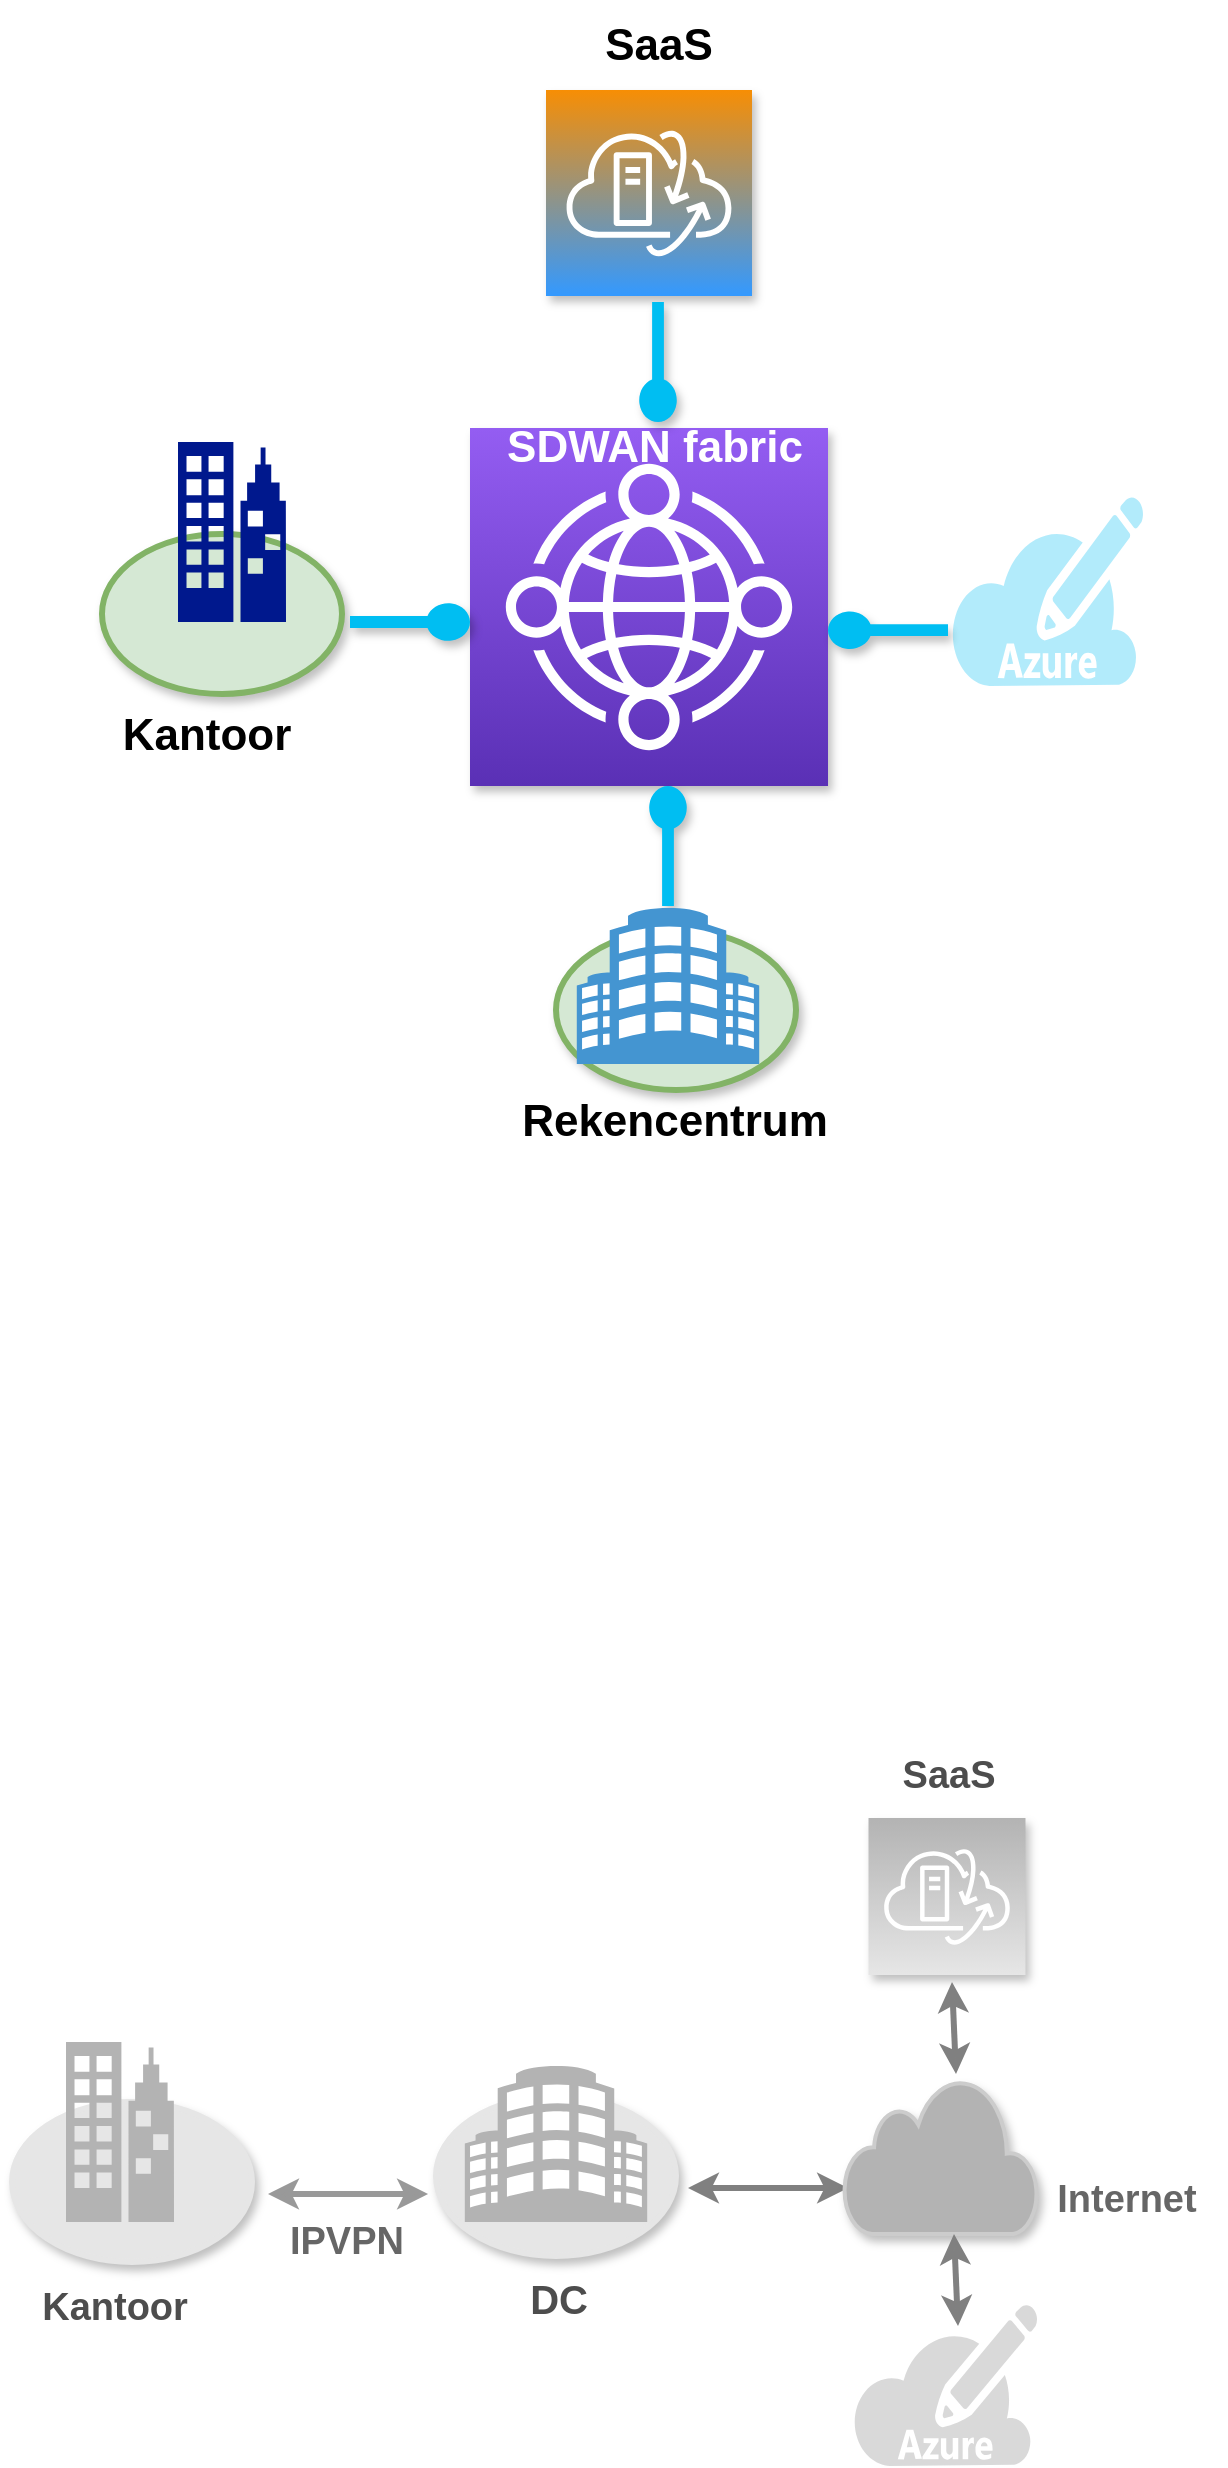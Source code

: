 <mxfile version="20.4.0" type="github">
  <diagram id="Vf8ScLjDU8h2pD3rkk8C" name="Page-1">
    <mxGraphModel dx="1550" dy="816" grid="0" gridSize="10" guides="1" tooltips="1" connect="1" arrows="1" fold="1" page="1" pageScale="1" pageWidth="1100" pageHeight="850" math="0" shadow="0">
      <root>
        <mxCell id="0" />
        <mxCell id="1" parent="0" />
        <mxCell id="AEICJIpf-HnAvJKy8O_x-12" value="" style="sketch=0;points=[[0,0,0],[0.25,0,0],[0.5,0,0],[0.75,0,0],[1,0,0],[0,1,0],[0.25,1,0],[0.5,1,0],[0.75,1,0],[1,1,0],[0,0.25,0],[0,0.5,0],[0,0.75,0],[1,0.25,0],[1,0.5,0],[1,0.75,0]];outlineConnect=0;fontColor=#232F3E;gradientColor=#945DF2;gradientDirection=north;fillColor=#5A30B5;strokeColor=#ffffff;dashed=0;verticalLabelPosition=bottom;verticalAlign=top;align=center;html=1;fontSize=12;fontStyle=0;aspect=fixed;shape=mxgraph.aws4.resourceIcon;resIcon=mxgraph.aws4.cloud_wan;shadow=1;strokeWidth=3;" parent="1" vertex="1">
          <mxGeometry x="470" y="372" width="179" height="179" as="geometry" />
        </mxCell>
        <mxCell id="AEICJIpf-HnAvJKy8O_x-10" value="" style="ellipse;whiteSpace=wrap;html=1;shadow=1;sketch=0;perimeterSpacing=4;strokeWidth=3;fillColor=#d5e8d4;strokeColor=#82b366;" parent="1" vertex="1">
          <mxGeometry x="286" y="425" width="120" height="80" as="geometry" />
        </mxCell>
        <mxCell id="AEICJIpf-HnAvJKy8O_x-13" value="" style="sketch=0;points=[[0,0,0],[0.25,0,0],[0.5,0,0],[0.75,0,0],[1,0,0],[0,1,0],[0.25,1,0],[0.5,1,0],[0.75,1,0],[1,1,0],[0,0.25,0],[0,0.5,0],[0,0.75,0],[1,0.25,0],[1,0.5,0],[1,0.75,0]];outlineConnect=0;fontColor=#232F3E;gradientColor=#F78E04;gradientDirection=north;fillColor=#3399FF;strokeColor=#ffffff;dashed=0;verticalLabelPosition=bottom;verticalAlign=top;align=center;html=1;fontSize=12;fontStyle=0;aspect=fixed;shape=mxgraph.aws4.resourceIcon;resIcon=mxgraph.aws4.vmware_cloud_on_aws;shadow=1;strokeWidth=3;" parent="1" vertex="1">
          <mxGeometry x="508" y="203" width="103" height="103" as="geometry" />
        </mxCell>
        <mxCell id="AEICJIpf-HnAvJKy8O_x-15" value="" style="verticalLabelPosition=bottom;html=1;verticalAlign=top;align=center;strokeColor=none;fillColor=#00BEF2;shape=mxgraph.azure.service_endpoint;shadow=1;sketch=0;strokeWidth=3;rotation=-90;" parent="1" vertex="1">
          <mxGeometry x="534" y="329" width="60" height="20" as="geometry" />
        </mxCell>
        <mxCell id="AEICJIpf-HnAvJKy8O_x-17" value="" style="verticalLabelPosition=bottom;html=1;verticalAlign=top;align=center;strokeColor=none;fillColor=#00BEF2;shape=mxgraph.azure.service_endpoint;shadow=1;sketch=0;strokeWidth=3;rotation=0;" parent="1" vertex="1">
          <mxGeometry x="649" y="463.11" width="60" height="20" as="geometry" />
        </mxCell>
        <mxCell id="AEICJIpf-HnAvJKy8O_x-18" value="" style="verticalLabelPosition=bottom;html=1;verticalAlign=top;align=center;strokeColor=none;fillColor=#00BEF2;shape=mxgraph.azure.service_endpoint;shadow=1;sketch=0;strokeWidth=3;rotation=-180;" parent="1" vertex="1">
          <mxGeometry x="410" y="459" width="60" height="20" as="geometry" />
        </mxCell>
        <mxCell id="AEICJIpf-HnAvJKy8O_x-19" value="" style="verticalLabelPosition=bottom;html=1;verticalAlign=top;align=center;strokeColor=none;fillColor=#00BEF2;shape=mxgraph.azure.service_endpoint;shadow=1;sketch=0;strokeWidth=3;rotation=90;" parent="1" vertex="1">
          <mxGeometry x="539" y="571" width="60" height="20" as="geometry" />
        </mxCell>
        <mxCell id="AEICJIpf-HnAvJKy8O_x-23" value="&lt;font style=&quot;font-size: 22px;&quot;&gt;&lt;b&gt;Kantoor&lt;/b&gt;&lt;/font&gt;" style="text;html=1;resizable=0;autosize=1;align=center;verticalAlign=middle;points=[];fillColor=none;strokeColor=none;rounded=0;shadow=1;sketch=0;strokeWidth=3;" parent="1" vertex="1">
          <mxGeometry x="287" y="507.23" width="102" height="38" as="geometry" />
        </mxCell>
        <mxCell id="AEICJIpf-HnAvJKy8O_x-24" value="&lt;font style=&quot;font-size: 22px;&quot;&gt;&lt;b&gt;SaaS&lt;/b&gt;&lt;/font&gt;" style="text;html=1;resizable=0;autosize=1;align=center;verticalAlign=middle;points=[];fillColor=none;strokeColor=none;rounded=0;shadow=1;sketch=0;strokeWidth=3;" parent="1" vertex="1">
          <mxGeometry x="528" y="162" width="72" height="38" as="geometry" />
        </mxCell>
        <mxCell id="AEICJIpf-HnAvJKy8O_x-26" value="&lt;font style=&quot;font-size: 22px;&quot;&gt;&lt;b&gt;Rekencentrum&lt;/b&gt;&lt;/font&gt;" style="text;html=1;resizable=0;autosize=1;align=center;verticalAlign=middle;points=[];fillColor=none;strokeColor=none;rounded=0;shadow=1;sketch=0;strokeWidth=3;" parent="1" vertex="1">
          <mxGeometry x="486" y="700" width="171" height="38" as="geometry" />
        </mxCell>
        <mxCell id="AEICJIpf-HnAvJKy8O_x-28" value="" style="group" parent="1" vertex="1" connectable="0">
          <mxGeometry x="513" y="612" width="120" height="91" as="geometry" />
        </mxCell>
        <mxCell id="AEICJIpf-HnAvJKy8O_x-29" value="" style="ellipse;whiteSpace=wrap;html=1;shadow=1;sketch=0;perimeterSpacing=4;strokeWidth=3;fillColor=#d5e8d4;strokeColor=#82b366;" parent="AEICJIpf-HnAvJKy8O_x-28" vertex="1">
          <mxGeometry y="11" width="120" height="80" as="geometry" />
        </mxCell>
        <mxCell id="AEICJIpf-HnAvJKy8O_x-30" value="" style="shadow=0;dashed=0;html=1;strokeColor=none;fillColor=#4495D1;labelPosition=center;verticalLabelPosition=bottom;verticalAlign=top;align=center;outlineConnect=0;shape=mxgraph.veeam.building;sketch=0;strokeWidth=3;" parent="AEICJIpf-HnAvJKy8O_x-28" vertex="1">
          <mxGeometry x="10.4" width="91.2" height="78" as="geometry" />
        </mxCell>
        <mxCell id="AEICJIpf-HnAvJKy8O_x-11" value="" style="ellipse;whiteSpace=wrap;html=1;shadow=1;sketch=0;perimeterSpacing=4;strokeWidth=3;fillColor=#E6E6E6;strokeColor=#E6E6E6;" parent="1" vertex="1">
          <mxGeometry x="453" y="1206" width="120" height="80" as="geometry" />
        </mxCell>
        <mxCell id="AEICJIpf-HnAvJKy8O_x-21" value="" style="shadow=0;dashed=0;html=1;strokeColor=none;fillColor=#B3B3B3;labelPosition=center;verticalLabelPosition=bottom;verticalAlign=top;align=center;outlineConnect=0;shape=mxgraph.veeam.building;sketch=0;strokeWidth=3;" parent="1" vertex="1">
          <mxGeometry x="467.4" y="1191" width="91.2" height="78" as="geometry" />
        </mxCell>
        <mxCell id="AEICJIpf-HnAvJKy8O_x-31" value="" style="ellipse;whiteSpace=wrap;html=1;shadow=1;sketch=0;perimeterSpacing=4;strokeWidth=3;fillColor=#E6E6E6;strokeColor=#E6E6E6;" parent="1" vertex="1">
          <mxGeometry x="241" y="1209" width="120" height="80" as="geometry" />
        </mxCell>
        <mxCell id="AEICJIpf-HnAvJKy8O_x-32" value="" style="sketch=0;aspect=fixed;pointerEvents=1;shadow=0;dashed=0;html=1;strokeColor=none;labelPosition=center;verticalLabelPosition=bottom;verticalAlign=top;align=center;fillColor=#00188D;shape=mxgraph.azure.enterprise;strokeWidth=3;" parent="1" vertex="1">
          <mxGeometry x="324" y="379" width="54" height="90" as="geometry" />
        </mxCell>
        <mxCell id="AEICJIpf-HnAvJKy8O_x-20" value="" style="sketch=0;aspect=fixed;pointerEvents=1;shadow=0;dashed=0;html=1;strokeColor=none;labelPosition=center;verticalLabelPosition=bottom;verticalAlign=top;align=center;fillColor=#B3B3B3;shape=mxgraph.azure.enterprise;strokeWidth=3;" parent="1" vertex="1">
          <mxGeometry x="268" y="1179" width="54" height="90" as="geometry" />
        </mxCell>
        <mxCell id="AEICJIpf-HnAvJKy8O_x-33" value="" style="endArrow=classic;startArrow=classic;html=1;rounded=0;fontSize=22;strokeWidth=3;entryX=-0.031;entryY=0.602;entryDx=0;entryDy=0;entryPerimeter=0;strokeColor=#999999;" parent="1" edge="1">
          <mxGeometry width="50" height="50" relative="1" as="geometry">
            <mxPoint x="369" y="1255" as="sourcePoint" />
            <mxPoint x="449.032" y="1254.976" as="targetPoint" />
          </mxGeometry>
        </mxCell>
        <mxCell id="AEICJIpf-HnAvJKy8O_x-34" value="" style="endArrow=classic;startArrow=classic;html=1;rounded=0;fontSize=22;strokeWidth=3;entryX=-0.031;entryY=0.602;entryDx=0;entryDy=0;entryPerimeter=0;strokeColor=#808080;" parent="1" edge="1">
          <mxGeometry width="50" height="50" relative="1" as="geometry">
            <mxPoint x="579" y="1252.02" as="sourcePoint" />
            <mxPoint x="659.032" y="1251.996" as="targetPoint" />
          </mxGeometry>
        </mxCell>
        <mxCell id="AEICJIpf-HnAvJKy8O_x-36" value="" style="html=1;verticalLabelPosition=bottom;align=center;labelBackgroundColor=#ffffff;verticalAlign=top;strokeWidth=2;strokeColor=#CCCCCC;shadow=1;dashed=0;shape=mxgraph.ios7.icons.cloud;sketch=0;fontSize=22;fillColor=#B3B3B3;" parent="1" vertex="1">
          <mxGeometry x="657" y="1197" width="97" height="78" as="geometry" />
        </mxCell>
        <mxCell id="AEICJIpf-HnAvJKy8O_x-37" value="" style="sketch=0;points=[[0,0,0],[0.25,0,0],[0.5,0,0],[0.75,0,0],[1,0,0],[0,1,0],[0.25,1,0],[0.5,1,0],[0.75,1,0],[1,1,0],[0,0.25,0],[0,0.5,0],[0,0.75,0],[1,0.25,0],[1,0.5,0],[1,0.75,0]];outlineConnect=0;fontColor=#232F3E;gradientColor=#B3B3B3;gradientDirection=north;fillColor=#E6E6E6;strokeColor=#ffffff;dashed=0;verticalLabelPosition=bottom;verticalAlign=top;align=center;html=1;fontSize=12;fontStyle=0;aspect=fixed;shape=mxgraph.aws4.resourceIcon;resIcon=mxgraph.aws4.vmware_cloud_on_aws;shadow=1;strokeWidth=3;" parent="1" vertex="1">
          <mxGeometry x="669.25" y="1067" width="78.5" height="78.5" as="geometry" />
        </mxCell>
        <mxCell id="AEICJIpf-HnAvJKy8O_x-38" value="" style="endArrow=classic;startArrow=classic;html=1;rounded=0;fontSize=22;strokeWidth=3;strokeColor=#808080;" parent="1" edge="1">
          <mxGeometry width="50" height="50" relative="1" as="geometry">
            <mxPoint x="711" y="1149.02" as="sourcePoint" />
            <mxPoint x="713" y="1195" as="targetPoint" />
          </mxGeometry>
        </mxCell>
        <mxCell id="AEICJIpf-HnAvJKy8O_x-40" value="" style="endArrow=classic;startArrow=classic;html=1;rounded=0;fontSize=22;strokeWidth=3;strokeColor=#808080;" parent="1" edge="1">
          <mxGeometry width="50" height="50" relative="1" as="geometry">
            <mxPoint x="712" y="1275" as="sourcePoint" />
            <mxPoint x="714" y="1320.98" as="targetPoint" />
          </mxGeometry>
        </mxCell>
        <mxCell id="AEICJIpf-HnAvJKy8O_x-41" value="" style="verticalLabelPosition=bottom;html=1;verticalAlign=top;align=center;strokeColor=none;fillColor=#808080;shape=mxgraph.azure.azure_subscription;shadow=0;sketch=0;strokeWidth=3;fontSize=22;opacity=30;" parent="1" vertex="1">
          <mxGeometry x="661" y="1310" width="93" height="81" as="geometry" />
        </mxCell>
        <mxCell id="AEICJIpf-HnAvJKy8O_x-42" value="" style="verticalLabelPosition=bottom;html=1;verticalAlign=top;align=center;strokeColor=none;fillColor=#00BEF2;shape=mxgraph.azure.azure_subscription;shadow=0;sketch=0;strokeWidth=3;fontSize=22;opacity=30;" parent="1" vertex="1">
          <mxGeometry x="710" y="406" width="97" height="95" as="geometry" />
        </mxCell>
        <mxCell id="AEICJIpf-HnAvJKy8O_x-43" value="&lt;font color=&quot;#666666&quot; size=&quot;1&quot; style=&quot;&quot;&gt;&lt;b style=&quot;font-size: 19px;&quot;&gt;IPVPN&lt;/b&gt;&lt;/font&gt;" style="text;html=1;resizable=0;autosize=1;align=center;verticalAlign=middle;points=[];fillColor=none;strokeColor=none;rounded=0;shadow=1;sketch=0;strokeWidth=3;" parent="1" vertex="1">
          <mxGeometry x="370" y="1261" width="75" height="35" as="geometry" />
        </mxCell>
        <mxCell id="AEICJIpf-HnAvJKy8O_x-44" value="&lt;font color=&quot;#666666&quot; size=&quot;1&quot; style=&quot;&quot;&gt;&lt;b style=&quot;font-size: 19px;&quot;&gt;Internet&lt;/b&gt;&lt;/font&gt;" style="text;html=1;resizable=0;autosize=1;align=center;verticalAlign=middle;points=[];fillColor=none;strokeColor=none;rounded=0;shadow=1;sketch=0;strokeWidth=3;" parent="1" vertex="1">
          <mxGeometry x="754" y="1240" width="88" height="35" as="geometry" />
        </mxCell>
        <mxCell id="PGDXv05ij2jPZqyMUPNh-1" value="&lt;font style=&quot;font-size: 20px;&quot;&gt;&lt;b&gt;DC&lt;/b&gt;&lt;/font&gt;" style="text;html=1;resizable=0;autosize=1;align=center;verticalAlign=middle;points=[];fillColor=none;strokeColor=none;rounded=0;shadow=1;sketch=0;strokeWidth=3;fontColor=#4D4D4D;" vertex="1" parent="1">
          <mxGeometry x="490" y="1289" width="47" height="36" as="geometry" />
        </mxCell>
        <mxCell id="PGDXv05ij2jPZqyMUPNh-2" value="&lt;font size=&quot;1&quot;&gt;&lt;b&gt;&lt;font style=&quot;font-size: 19px;&quot; color=&quot;#4D4D4D&quot;&gt;Kantoor&lt;/font&gt;&lt;/b&gt;&lt;/font&gt;" style="text;html=1;resizable=0;autosize=1;align=center;verticalAlign=middle;points=[];fillColor=none;strokeColor=none;rounded=0;shadow=1;sketch=0;strokeWidth=3;fontColor=#4D4D4D;" vertex="1" parent="1">
          <mxGeometry x="246" y="1294" width="91" height="35" as="geometry" />
        </mxCell>
        <mxCell id="PGDXv05ij2jPZqyMUPNh-3" value="&lt;font size=&quot;1&quot; color=&quot;#4D4D4D&quot;&gt;&lt;b style=&quot;font-size: 19px;&quot;&gt;SaaS&lt;/b&gt;&lt;/font&gt;" style="text;html=1;resizable=0;autosize=1;align=center;verticalAlign=middle;points=[];fillColor=none;strokeColor=none;rounded=0;shadow=1;sketch=0;strokeWidth=3;fontColor=#4D4D4D;" vertex="1" parent="1">
          <mxGeometry x="677" y="1028" width="64" height="35" as="geometry" />
        </mxCell>
        <mxCell id="PGDXv05ij2jPZqyMUPNh-4" value="&lt;font style=&quot;font-size: 22px;&quot;&gt;&lt;b&gt;SDWAN fabric&lt;br&gt;&lt;/b&gt;&lt;/font&gt;" style="text;html=1;resizable=0;autosize=1;align=center;verticalAlign=middle;points=[];fillColor=none;strokeColor=none;rounded=0;shadow=1;sketch=0;strokeWidth=3;fontColor=#FFFFFF;" vertex="1" parent="1">
          <mxGeometry x="479" y="363" width="166" height="38" as="geometry" />
        </mxCell>
      </root>
    </mxGraphModel>
  </diagram>
</mxfile>
